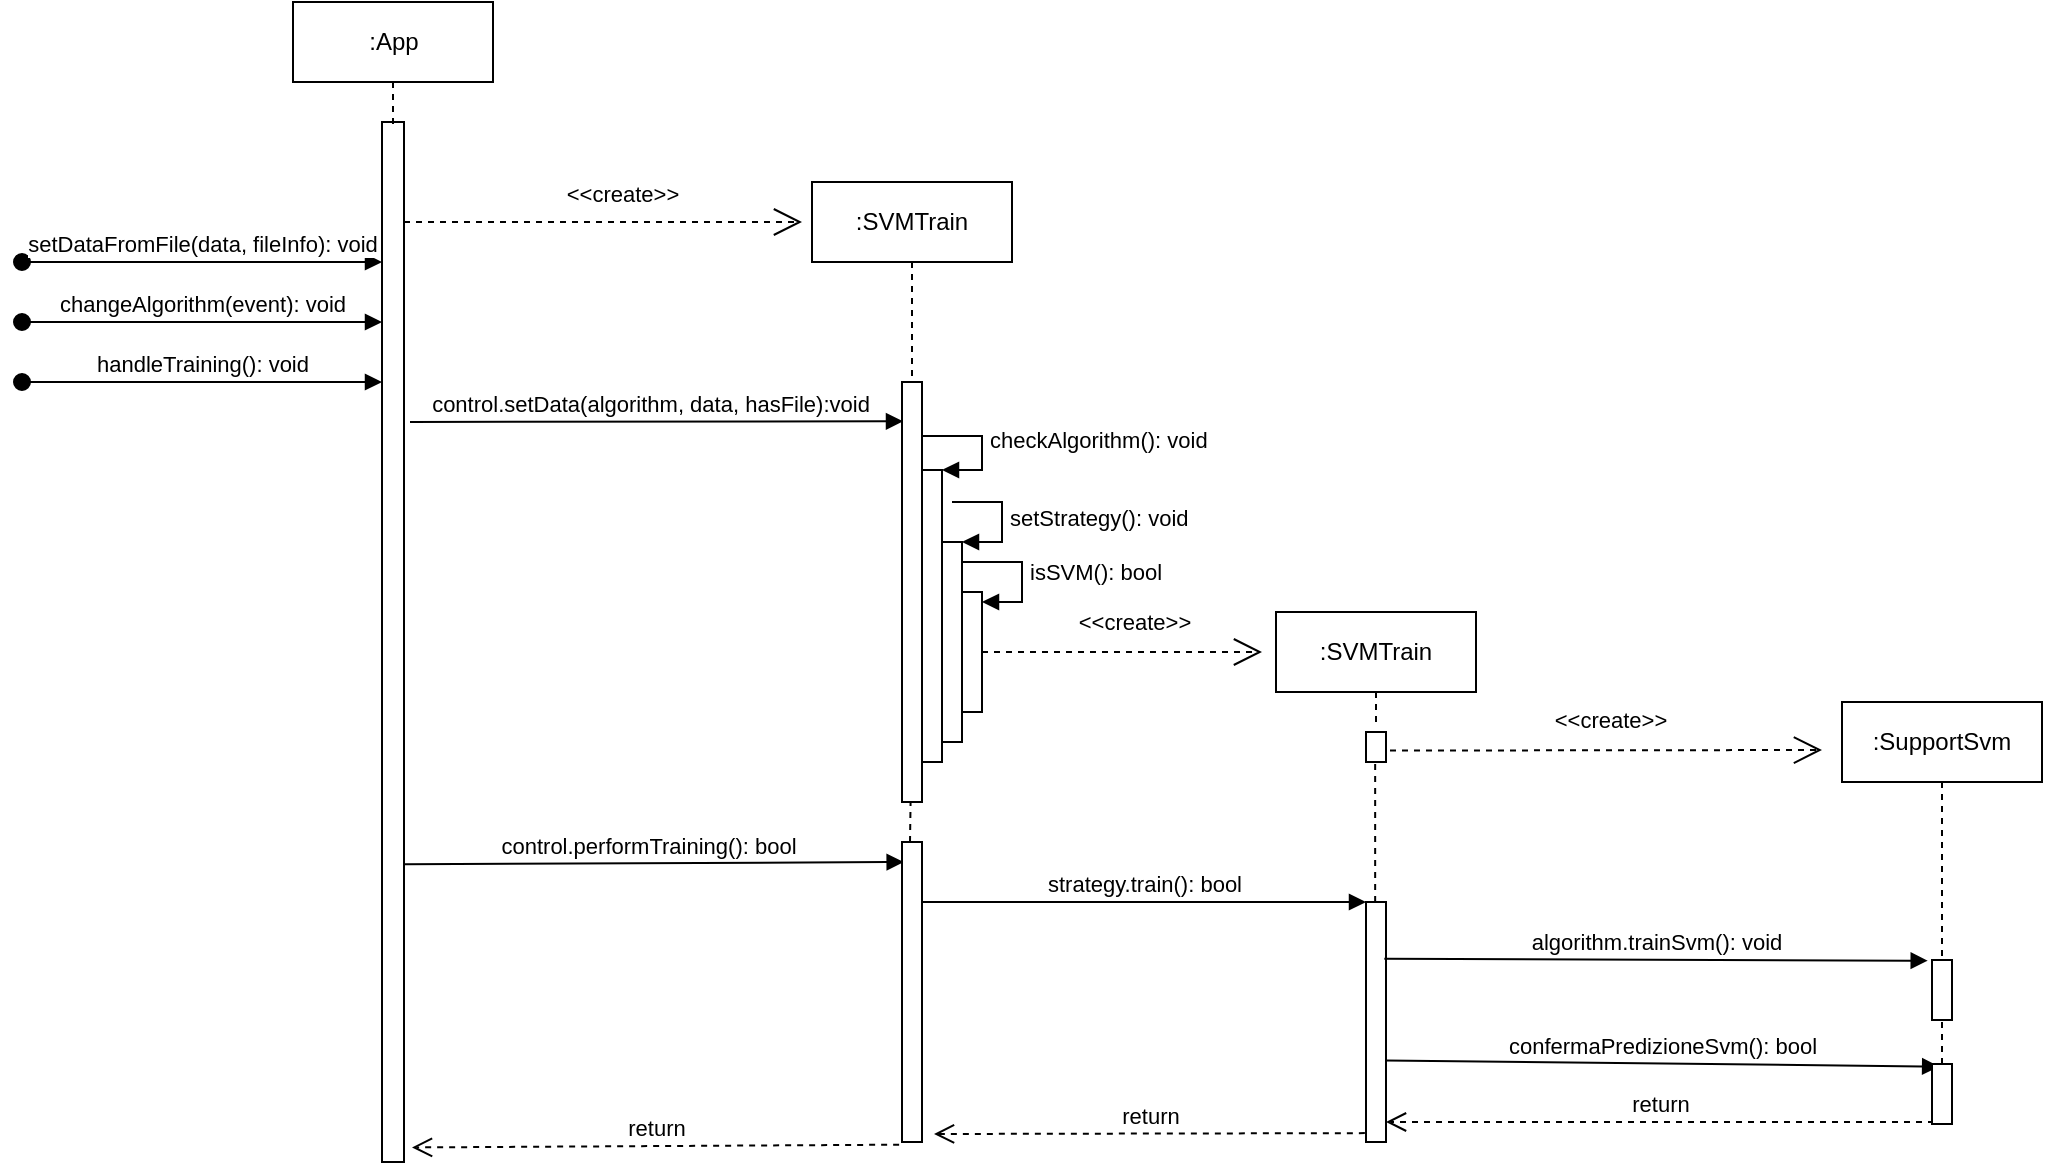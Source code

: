 <mxfile version="13.1.5"><diagram id="ix_WC24q-xozTTx7f-VI" name="Page-1"><mxGraphModel dx="723" dy="410" grid="1" gridSize="10" guides="1" tooltips="1" connect="1" arrows="1" fold="1" page="1" pageScale="1" pageWidth="827" pageHeight="1169" math="0" shadow="0"><root><mxCell id="0"/><mxCell id="1" parent="0"/><mxCell id="b0OU5xTule8TXi1phOzN-1" value="" style="html=1;points=[];perimeter=orthogonalPerimeter;" vertex="1" parent="1"><mxGeometry x="380" y="280" width="11" height="520" as="geometry"/></mxCell><mxCell id="b0OU5xTule8TXi1phOzN-2" value="setDataFromFile(data, fileInfo): void" style="html=1;verticalAlign=bottom;startArrow=oval;endArrow=block;startSize=8;" edge="1" parent="1"><mxGeometry relative="1" as="geometry"><mxPoint x="200" y="350" as="sourcePoint"/><mxPoint x="380" y="350" as="targetPoint"/><Array as="points"><mxPoint x="290" y="350"/></Array></mxGeometry></mxCell><mxCell id="b0OU5xTule8TXi1phOzN-3" value="" style="html=1;points=[];perimeter=orthogonalPerimeter;" vertex="1" parent="1"><mxGeometry x="640" y="410" width="10" height="210" as="geometry"/></mxCell><mxCell id="b0OU5xTule8TXi1phOzN-4" value="&amp;lt;&amp;lt;create&amp;gt;&amp;gt;" style="endArrow=open;endSize=12;dashed=1;html=1;entryX=0;entryY=0.5;entryDx=0;entryDy=0;" edge="1" parent="1"><mxGeometry x="0.096" y="14" width="160" relative="1" as="geometry"><mxPoint x="391" y="330" as="sourcePoint"/><mxPoint x="590" y="330" as="targetPoint"/><mxPoint as="offset"/></mxGeometry></mxCell><mxCell id="b0OU5xTule8TXi1phOzN-6" value=":App" style="shape=umlLifeline;perimeter=lifelinePerimeter;whiteSpace=wrap;html=1;container=1;collapsible=0;recursiveResize=0;outlineConnect=0;" vertex="1" parent="1"><mxGeometry x="335.5" y="220" width="100" height="61" as="geometry"/></mxCell><mxCell id="b0OU5xTule8TXi1phOzN-7" value="handleTraining(): void" style="html=1;verticalAlign=bottom;startArrow=oval;endArrow=block;startSize=8;" edge="1" parent="1"><mxGeometry relative="1" as="geometry"><mxPoint x="200" y="410" as="sourcePoint"/><mxPoint x="380" y="410" as="targetPoint"/></mxGeometry></mxCell><mxCell id="b0OU5xTule8TXi1phOzN-8" value="&lt;div&gt;changeAlgorithm(event): void&lt;/div&gt;" style="html=1;verticalAlign=bottom;startArrow=oval;endArrow=block;startSize=8;" edge="1" parent="1"><mxGeometry relative="1" as="geometry"><mxPoint x="200" y="380" as="sourcePoint"/><mxPoint x="380" y="380" as="targetPoint"/></mxGeometry></mxCell><mxCell id="b0OU5xTule8TXi1phOzN-9" value="" style="html=1;points=[];perimeter=orthogonalPerimeter;" vertex="1" parent="1"><mxGeometry x="650" y="454" width="10" height="146" as="geometry"/></mxCell><mxCell id="b0OU5xTule8TXi1phOzN-10" value="checkAlgorithm(): void" style="edgeStyle=orthogonalEdgeStyle;html=1;align=left;spacingLeft=2;endArrow=block;rounded=0;entryX=1;entryY=0;exitX=1;exitY=0.143;exitDx=0;exitDy=0;exitPerimeter=0;" edge="1" parent="1" target="b0OU5xTule8TXi1phOzN-9" source="b0OU5xTule8TXi1phOzN-3"><mxGeometry relative="1" as="geometry"><mxPoint x="655" y="450" as="sourcePoint"/><Array as="points"><mxPoint x="680" y="437"/><mxPoint x="680" y="454"/></Array></mxGeometry></mxCell><mxCell id="b0OU5xTule8TXi1phOzN-11" value="" style="html=1;points=[];perimeter=orthogonalPerimeter;" vertex="1" parent="1"><mxGeometry x="660" y="490" width="10" height="100" as="geometry"/></mxCell><mxCell id="b0OU5xTule8TXi1phOzN-12" value="setStrategy(): void" style="edgeStyle=orthogonalEdgeStyle;html=1;align=left;spacingLeft=2;endArrow=block;rounded=0;entryX=1;entryY=0;" edge="1" parent="1" target="b0OU5xTule8TXi1phOzN-11"><mxGeometry relative="1" as="geometry"><mxPoint x="665" y="470" as="sourcePoint"/><Array as="points"><mxPoint x="690" y="470"/><mxPoint x="690" y="490"/><mxPoint x="670" y="490"/></Array></mxGeometry></mxCell><mxCell id="b0OU5xTule8TXi1phOzN-14" value="isSVM(): bool" style="edgeStyle=orthogonalEdgeStyle;html=1;align=left;spacingLeft=2;endArrow=block;rounded=0;" edge="1" parent="1" source="b0OU5xTule8TXi1phOzN-11"><mxGeometry relative="1" as="geometry"><mxPoint x="675" y="550" as="sourcePoint"/><Array as="points"><mxPoint x="700" y="500"/><mxPoint x="700" y="520"/></Array><mxPoint x="680" y="520" as="targetPoint"/></mxGeometry></mxCell><mxCell id="b0OU5xTule8TXi1phOzN-15" value=":SVMTrain" style="shape=umlLifeline;perimeter=lifelinePerimeter;whiteSpace=wrap;html=1;container=1;collapsible=0;recursiveResize=0;outlineConnect=0;" vertex="1" parent="1"><mxGeometry x="827" y="525" width="100" height="55" as="geometry"/></mxCell><mxCell id="b0OU5xTule8TXi1phOzN-16" value="" style="html=1;points=[];perimeter=orthogonalPerimeter;" vertex="1" parent="1"><mxGeometry x="872" y="670" width="10" height="120" as="geometry"/></mxCell><mxCell id="b0OU5xTule8TXi1phOzN-17" value="&amp;lt;&amp;lt;create&amp;gt;&amp;gt;" style="endArrow=open;endSize=12;dashed=1;html=1;exitX=1;exitY=0.5;exitDx=0;exitDy=0;exitPerimeter=0;" edge="1" parent="1" source="b0OU5xTule8TXi1phOzN-13"><mxGeometry x="0.075" y="15" width="160" relative="1" as="geometry"><mxPoint x="680" y="595" as="sourcePoint"/><mxPoint x="820" y="545" as="targetPoint"/><mxPoint as="offset"/></mxGeometry></mxCell><mxCell id="b0OU5xTule8TXi1phOzN-20" value=":SupportSvm" style="shape=umlLifeline;perimeter=lifelinePerimeter;whiteSpace=wrap;html=1;container=1;collapsible=0;recursiveResize=0;outlineConnect=0;" vertex="1" parent="1"><mxGeometry x="1110" y="570" width="100" height="190" as="geometry"/></mxCell><mxCell id="b0OU5xTule8TXi1phOzN-21" value="" style="html=1;points=[];perimeter=orthogonalPerimeter;" vertex="1" parent="b0OU5xTule8TXi1phOzN-20"><mxGeometry x="45" y="129" width="10" height="30" as="geometry"/></mxCell><mxCell id="b0OU5xTule8TXi1phOzN-22" value="return" style="html=1;verticalAlign=bottom;endArrow=open;dashed=1;endSize=8;" edge="1" parent="1" target="b0OU5xTule8TXi1phOzN-16"><mxGeometry relative="1" as="geometry"><mxPoint x="1156" y="780" as="sourcePoint"/><mxPoint x="950" y="780" as="targetPoint"/></mxGeometry></mxCell><mxCell id="b0OU5xTule8TXi1phOzN-23" value="return" style="html=1;verticalAlign=bottom;endArrow=open;dashed=1;endSize=8;exitX=-0.057;exitY=0.963;exitDx=0;exitDy=0;exitPerimeter=0;" edge="1" parent="1" source="b0OU5xTule8TXi1phOzN-16"><mxGeometry relative="1" as="geometry"><mxPoint x="865" y="869" as="sourcePoint"/><mxPoint x="656" y="786" as="targetPoint"/></mxGeometry></mxCell><mxCell id="b0OU5xTule8TXi1phOzN-24" value="return" style="html=1;verticalAlign=bottom;endArrow=open;dashed=1;endSize=8;entryX=1.364;entryY=0.986;entryDx=0;entryDy=0;entryPerimeter=0;exitX=-0.143;exitY=1.009;exitDx=0;exitDy=0;exitPerimeter=0;" edge="1" parent="1" target="b0OU5xTule8TXi1phOzN-1" source="b0OU5xTule8TXi1phOzN-42"><mxGeometry relative="1" as="geometry"><mxPoint x="640" y="900" as="sourcePoint"/><mxPoint x="444.0" y="901" as="targetPoint"/></mxGeometry></mxCell><mxCell id="b0OU5xTule8TXi1phOzN-25" value="algorithm.trainSvm(): void" style="html=1;verticalAlign=bottom;endArrow=block;entryX=-0.214;entryY=0.012;entryDx=0;entryDy=0;entryPerimeter=0;exitX=0.917;exitY=0.236;exitDx=0;exitDy=0;exitPerimeter=0;" edge="1" parent="1" source="b0OU5xTule8TXi1phOzN-16" target="b0OU5xTule8TXi1phOzN-21"><mxGeometry width="80" relative="1" as="geometry"><mxPoint x="890" y="700" as="sourcePoint"/><mxPoint x="1070" y="710" as="targetPoint"/></mxGeometry></mxCell><mxCell id="b0OU5xTule8TXi1phOzN-26" value="confermaPredizioneSvm(): bool" style="html=1;verticalAlign=bottom;endArrow=block;entryX=0.357;entryY=0.043;entryDx=0;entryDy=0;entryPerimeter=0;exitX=1;exitY=0.66;exitDx=0;exitDy=0;exitPerimeter=0;" edge="1" parent="1" source="b0OU5xTule8TXi1phOzN-16" target="b0OU5xTule8TXi1phOzN-47"><mxGeometry width="80" relative="1" as="geometry"><mxPoint x="882" y="752" as="sourcePoint"/><mxPoint x="1100" y="750" as="targetPoint"/></mxGeometry></mxCell><mxCell id="b0OU5xTule8TXi1phOzN-27" value="&amp;lt;&amp;lt;create&amp;gt;&amp;gt;" style="endArrow=open;endSize=12;dashed=1;html=1;" edge="1" parent="1"><mxGeometry x="0.075" y="15" width="160" relative="1" as="geometry"><mxPoint x="872" y="594.29" as="sourcePoint"/><mxPoint x="1100" y="594" as="targetPoint"/><mxPoint as="offset"/></mxGeometry></mxCell><mxCell id="b0OU5xTule8TXi1phOzN-28" value="control.setData(algorithm, data, hasFile):void" style="html=1;verticalAlign=bottom;endArrow=block;entryX=-0.25;entryY=0.129;entryDx=0;entryDy=0;entryPerimeter=0;" edge="1" parent="1"><mxGeometry x="-0.025" width="80" relative="1" as="geometry"><mxPoint x="394" y="430" as="sourcePoint"/><mxPoint x="640.5" y="429.66" as="targetPoint"/><mxPoint as="offset"/></mxGeometry></mxCell><mxCell id="b0OU5xTule8TXi1phOzN-29" value="control.performTraining(): bool" style="html=1;verticalAlign=bottom;endArrow=block;entryX=0.083;entryY=0.111;entryDx=0;entryDy=0;entryPerimeter=0;" edge="1" parent="1"><mxGeometry x="-0.025" width="80" relative="1" as="geometry"><mxPoint x="391" y="651.17" as="sourcePoint"/><mxPoint x="640.83" y="650" as="targetPoint"/><mxPoint as="offset"/></mxGeometry></mxCell><mxCell id="b0OU5xTule8TXi1phOzN-30" value="strategy.train(): bool" style="html=1;verticalAlign=bottom;endArrow=block;" edge="1" parent="1" target="b0OU5xTule8TXi1phOzN-16"><mxGeometry width="80" relative="1" as="geometry"><mxPoint x="650" y="670" as="sourcePoint"/><mxPoint x="840" y="640" as="targetPoint"/></mxGeometry></mxCell><mxCell id="b0OU5xTule8TXi1phOzN-13" value="" style="html=1;points=[];perimeter=orthogonalPerimeter;" vertex="1" parent="1"><mxGeometry x="670" y="515" width="10" height="60" as="geometry"/></mxCell><mxCell id="b0OU5xTule8TXi1phOzN-39" value=":SVMTrain" style="shape=umlLifeline;perimeter=lifelinePerimeter;whiteSpace=wrap;html=1;container=1;collapsible=0;recursiveResize=0;outlineConnect=0;" vertex="1" parent="1"><mxGeometry x="595" y="310" width="100" height="100" as="geometry"/></mxCell><mxCell id="b0OU5xTule8TXi1phOzN-41" value="" style="endArrow=none;dashed=1;html=1;" edge="1" parent="1"><mxGeometry width="50" height="50" relative="1" as="geometry"><mxPoint x="644" y="640" as="sourcePoint"/><mxPoint x="644.29" y="620" as="targetPoint"/></mxGeometry></mxCell><mxCell id="b0OU5xTule8TXi1phOzN-42" value="" style="html=1;points=[];perimeter=orthogonalPerimeter;" vertex="1" parent="1"><mxGeometry x="640" y="640" width="10" height="150" as="geometry"/></mxCell><mxCell id="b0OU5xTule8TXi1phOzN-43" value="" style="html=1;points=[];perimeter=orthogonalPerimeter;" vertex="1" parent="1"><mxGeometry x="872" y="585" width="10" height="15" as="geometry"/></mxCell><mxCell id="b0OU5xTule8TXi1phOzN-47" value="" style="html=1;points=[];perimeter=orthogonalPerimeter;" vertex="1" parent="1"><mxGeometry x="1155" y="751" width="10" height="30" as="geometry"/></mxCell><mxCell id="b0OU5xTule8TXi1phOzN-48" value="" style="endArrow=none;dashed=1;html=1;" edge="1" parent="1" source="b0OU5xTule8TXi1phOzN-16"><mxGeometry width="50" height="50" relative="1" as="geometry"><mxPoint x="876.29" y="640" as="sourcePoint"/><mxPoint x="876.58" y="600" as="targetPoint"/></mxGeometry></mxCell></root></mxGraphModel></diagram></mxfile>